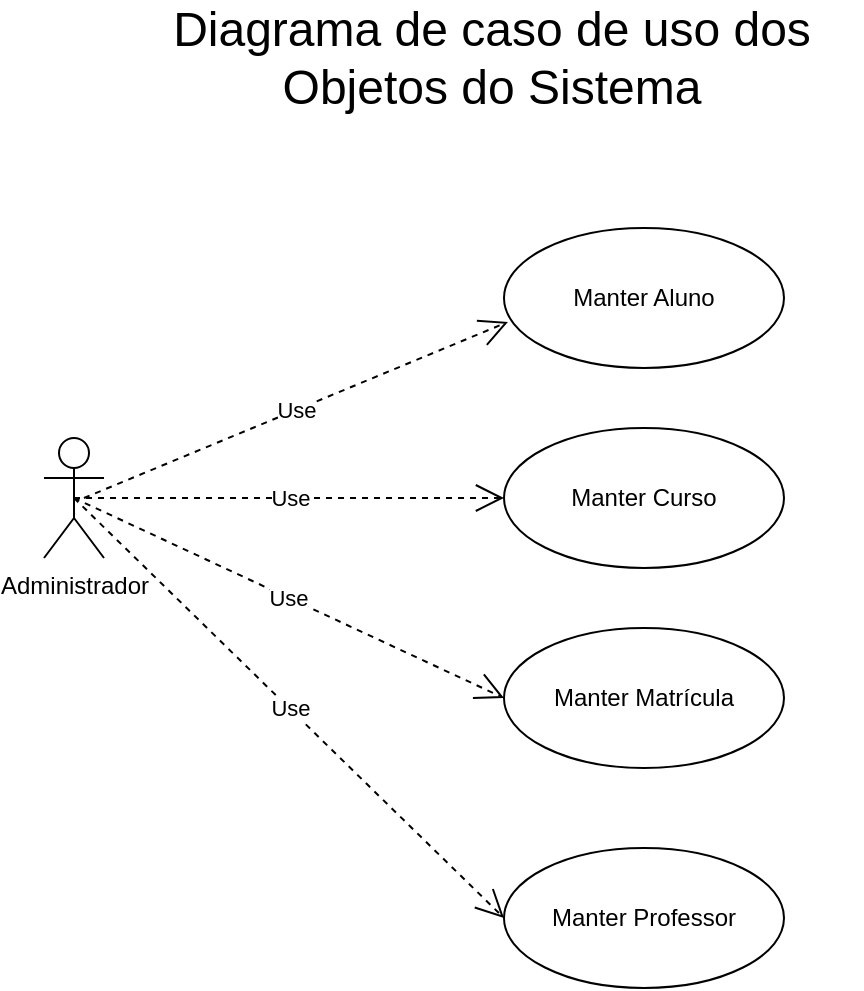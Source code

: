 <mxfile version="21.5.1" type="device">
  <diagram name="Página-1" id="ToE78JOYMzisjSHBmwTi">
    <mxGraphModel dx="1600" dy="843" grid="1" gridSize="10" guides="1" tooltips="1" connect="1" arrows="1" fold="1" page="1" pageScale="1" pageWidth="827" pageHeight="1169" math="0" shadow="0">
      <root>
        <mxCell id="0" />
        <mxCell id="1" parent="0" />
        <mxCell id="qerRyaYA1iGbBRV6JVSB-1" value="Manter Aluno" style="ellipse;whiteSpace=wrap;html=1;" vertex="1" parent="1">
          <mxGeometry x="420" y="140" width="140" height="70" as="geometry" />
        </mxCell>
        <mxCell id="qerRyaYA1iGbBRV6JVSB-2" value="Administrador" style="shape=umlActor;verticalLabelPosition=bottom;verticalAlign=top;html=1;" vertex="1" parent="1">
          <mxGeometry x="190" y="245" width="30" height="60" as="geometry" />
        </mxCell>
        <mxCell id="qerRyaYA1iGbBRV6JVSB-3" value="Manter Curso" style="ellipse;whiteSpace=wrap;html=1;" vertex="1" parent="1">
          <mxGeometry x="420" y="240" width="140" height="70" as="geometry" />
        </mxCell>
        <mxCell id="qerRyaYA1iGbBRV6JVSB-4" value="Manter Matrícula" style="ellipse;whiteSpace=wrap;html=1;" vertex="1" parent="1">
          <mxGeometry x="420" y="340" width="140" height="70" as="geometry" />
        </mxCell>
        <mxCell id="qerRyaYA1iGbBRV6JVSB-5" value="Manter Professor" style="ellipse;whiteSpace=wrap;html=1;" vertex="1" parent="1">
          <mxGeometry x="420" y="450" width="140" height="70" as="geometry" />
        </mxCell>
        <mxCell id="qerRyaYA1iGbBRV6JVSB-9" value="Use" style="endArrow=open;endSize=12;dashed=1;html=1;rounded=0;entryX=0.014;entryY=0.671;entryDx=0;entryDy=0;entryPerimeter=0;" edge="1" parent="1" target="qerRyaYA1iGbBRV6JVSB-1">
          <mxGeometry width="160" relative="1" as="geometry">
            <mxPoint x="210" y="275" as="sourcePoint" />
            <mxPoint x="540" y="280" as="targetPoint" />
          </mxGeometry>
        </mxCell>
        <mxCell id="qerRyaYA1iGbBRV6JVSB-10" value="Use" style="endArrow=open;endSize=12;dashed=1;html=1;rounded=0;exitX=0.5;exitY=0.5;exitDx=0;exitDy=0;exitPerimeter=0;entryX=0;entryY=0.5;entryDx=0;entryDy=0;" edge="1" parent="1" source="qerRyaYA1iGbBRV6JVSB-2" target="qerRyaYA1iGbBRV6JVSB-3">
          <mxGeometry width="160" relative="1" as="geometry">
            <mxPoint x="380" y="280" as="sourcePoint" />
            <mxPoint x="540" y="280" as="targetPoint" />
          </mxGeometry>
        </mxCell>
        <mxCell id="qerRyaYA1iGbBRV6JVSB-13" value="Use" style="endArrow=open;endSize=12;dashed=1;html=1;rounded=0;exitX=0.5;exitY=0.5;exitDx=0;exitDy=0;exitPerimeter=0;entryX=0;entryY=0.5;entryDx=0;entryDy=0;" edge="1" parent="1" source="qerRyaYA1iGbBRV6JVSB-2" target="qerRyaYA1iGbBRV6JVSB-4">
          <mxGeometry width="160" relative="1" as="geometry">
            <mxPoint x="380" y="280" as="sourcePoint" />
            <mxPoint x="540" y="280" as="targetPoint" />
          </mxGeometry>
        </mxCell>
        <mxCell id="qerRyaYA1iGbBRV6JVSB-14" value="Use" style="endArrow=open;endSize=12;dashed=1;html=1;rounded=0;exitX=0.5;exitY=0.5;exitDx=0;exitDy=0;exitPerimeter=0;entryX=0;entryY=0.5;entryDx=0;entryDy=0;" edge="1" parent="1" source="qerRyaYA1iGbBRV6JVSB-2" target="qerRyaYA1iGbBRV6JVSB-5">
          <mxGeometry width="160" relative="1" as="geometry">
            <mxPoint x="380" y="280" as="sourcePoint" />
            <mxPoint x="540" y="280" as="targetPoint" />
          </mxGeometry>
        </mxCell>
        <mxCell id="qerRyaYA1iGbBRV6JVSB-15" value="&lt;font style=&quot;font-size: 24px;&quot;&gt;Diagrama de caso de uso dos Objetos do Sistema&lt;/font&gt;" style="text;html=1;strokeColor=none;fillColor=none;align=center;verticalAlign=middle;whiteSpace=wrap;rounded=0;" vertex="1" parent="1">
          <mxGeometry x="229" y="30" width="370" height="50" as="geometry" />
        </mxCell>
      </root>
    </mxGraphModel>
  </diagram>
</mxfile>
